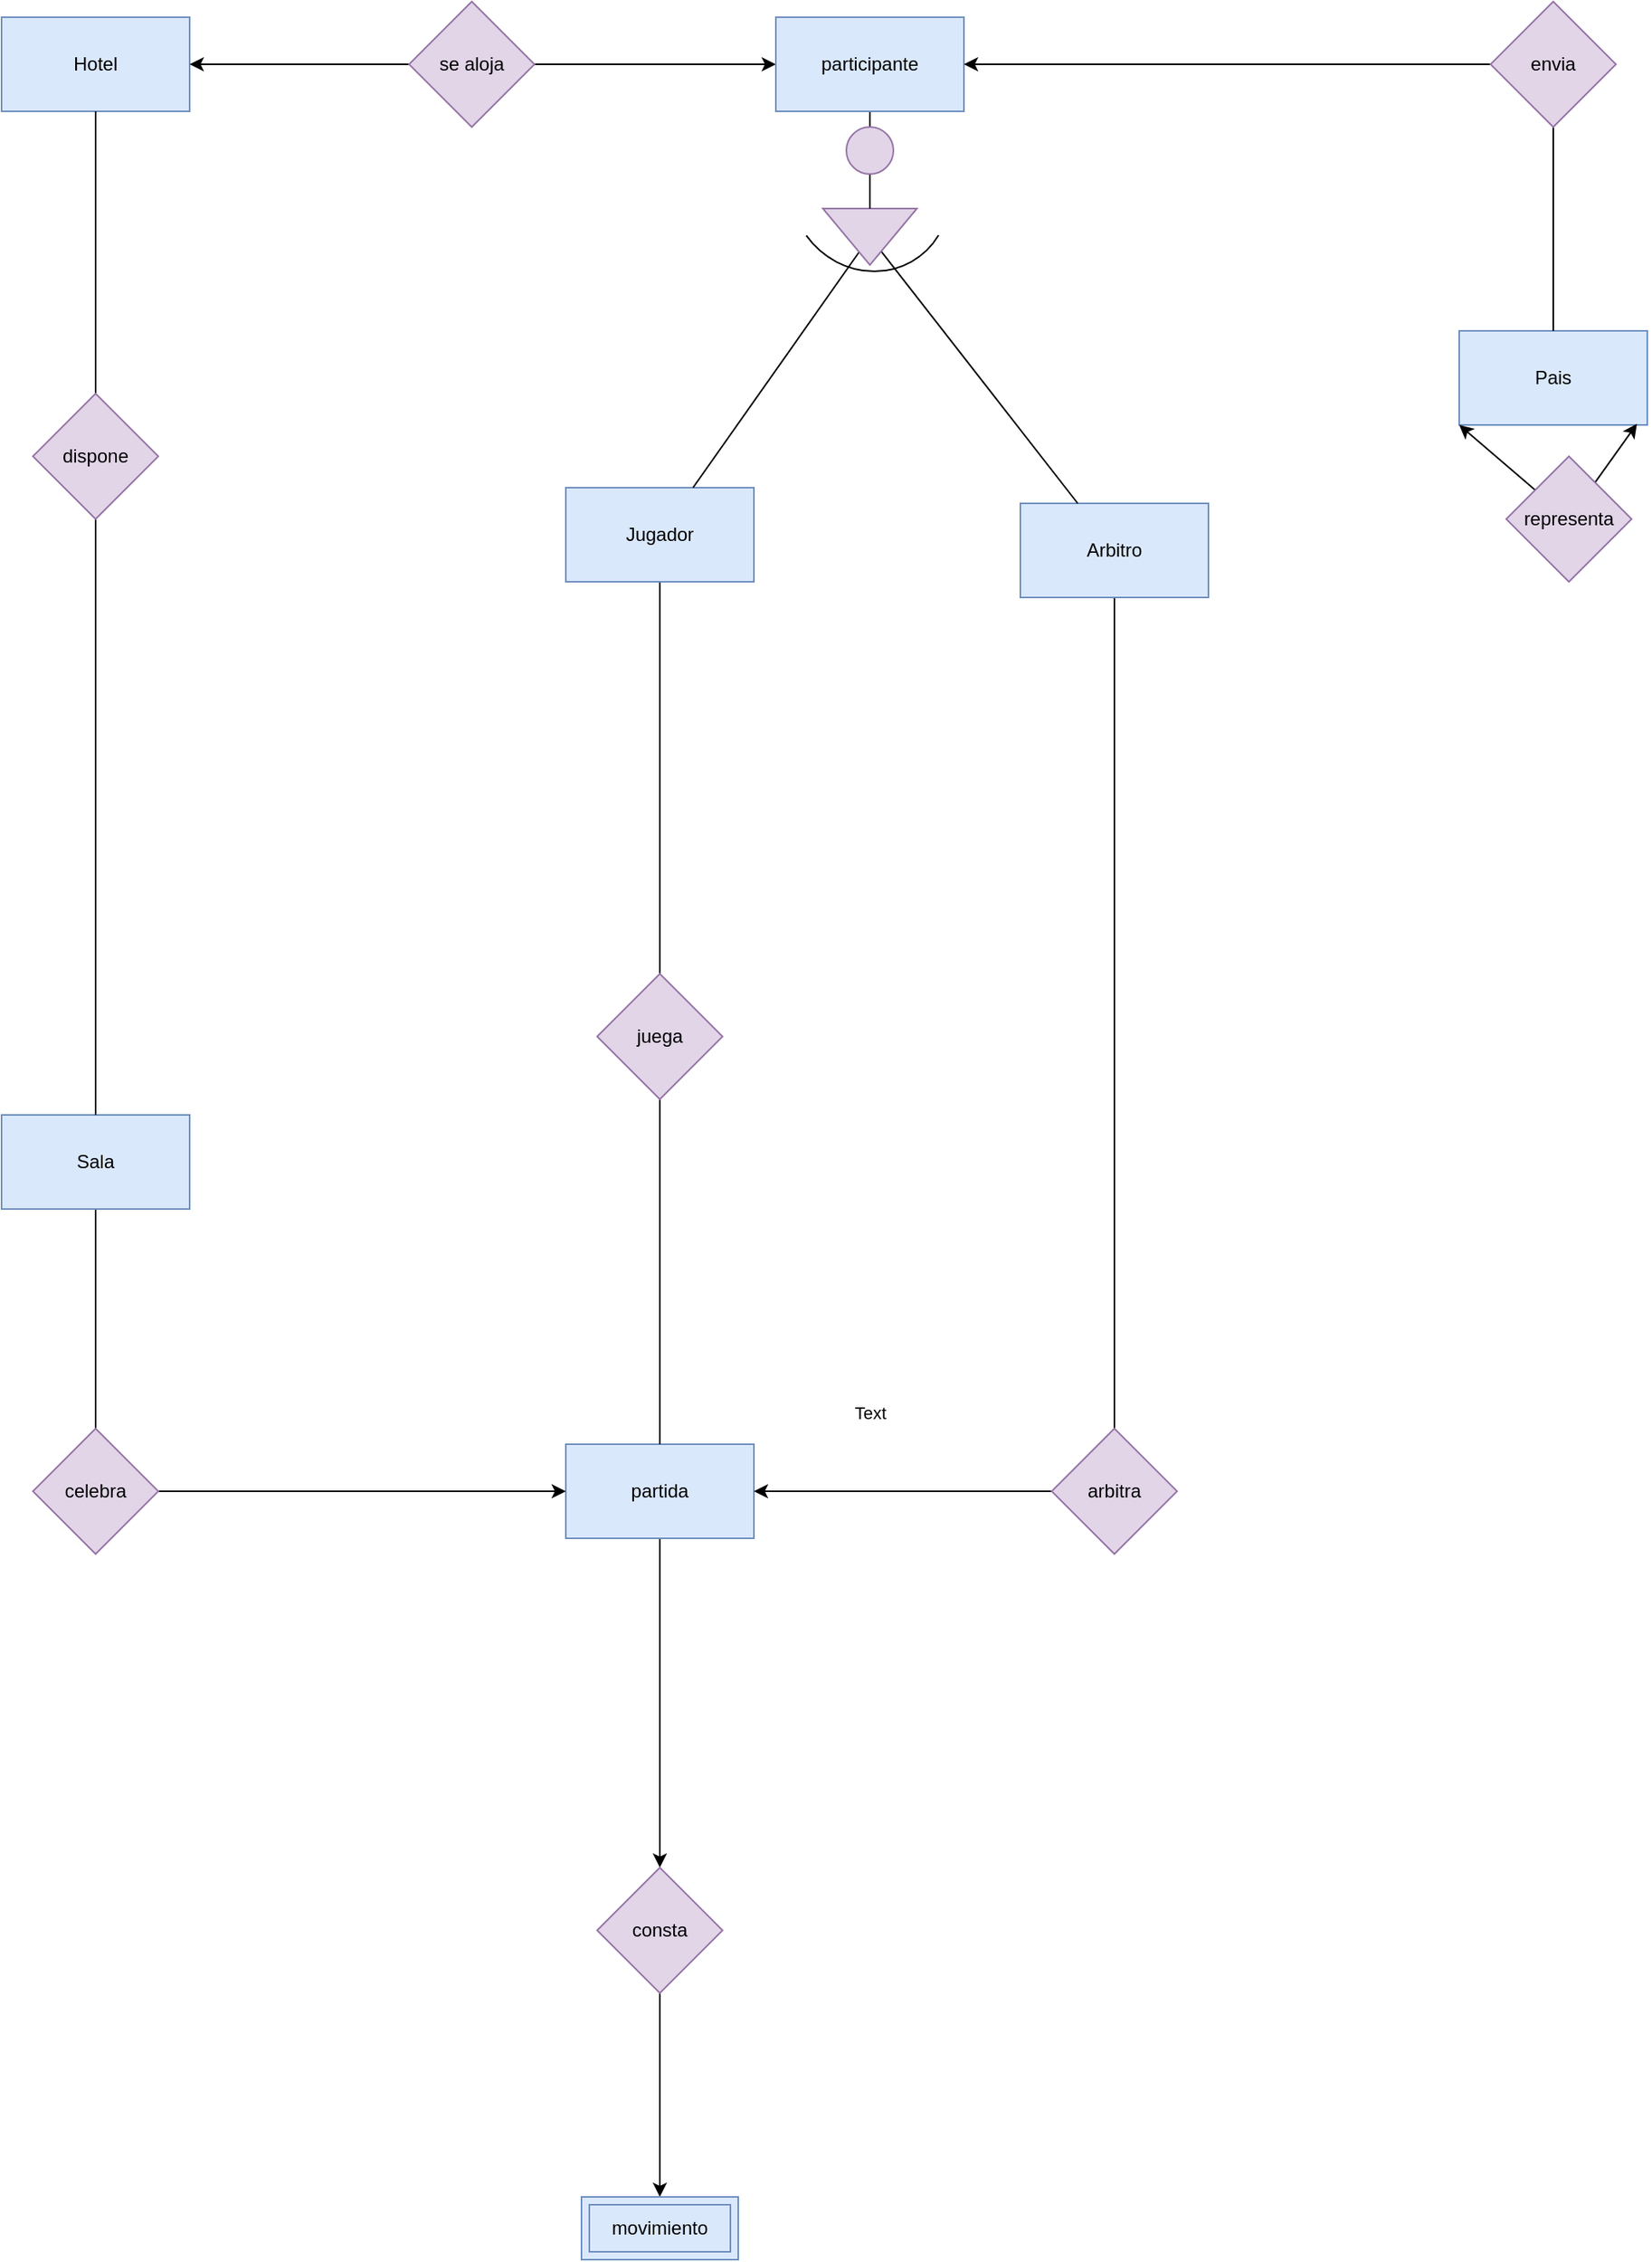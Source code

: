<mxfile version="22.0.4" type="github">
  <diagram name="Página-1" id="L7usoo-jQDJ8gfc6-Ze3">
    <mxGraphModel dx="1999" dy="1816" grid="1" gridSize="10" guides="1" tooltips="1" connect="1" arrows="1" fold="1" page="1" pageScale="1" pageWidth="827" pageHeight="1169" math="0" shadow="0">
      <root>
        <mxCell id="0" />
        <mxCell id="1" parent="0" />
        <mxCell id="6mJi9_nkyHlrTt3k_ZdW-28" style="edgeStyle=orthogonalEdgeStyle;rounded=0;orthogonalLoop=1;jettySize=auto;html=1;endArrow=none;endFill=0;" edge="1" parent="1" source="6mJi9_nkyHlrTt3k_ZdW-1" target="6mJi9_nkyHlrTt3k_ZdW-27">
          <mxGeometry relative="1" as="geometry" />
        </mxCell>
        <mxCell id="6mJi9_nkyHlrTt3k_ZdW-1" value="Arbitro" style="rounded=0;whiteSpace=wrap;html=1;fillColor=#dae8fc;strokeColor=#6c8ebf;" vertex="1" parent="1">
          <mxGeometry x="570" y="460" width="120" height="60" as="geometry" />
        </mxCell>
        <mxCell id="6mJi9_nkyHlrTt3k_ZdW-25" style="edgeStyle=orthogonalEdgeStyle;rounded=0;orthogonalLoop=1;jettySize=auto;html=1;endArrow=none;endFill=0;" edge="1" parent="1" source="6mJi9_nkyHlrTt3k_ZdW-2" target="6mJi9_nkyHlrTt3k_ZdW-24">
          <mxGeometry relative="1" as="geometry" />
        </mxCell>
        <mxCell id="6mJi9_nkyHlrTt3k_ZdW-2" value="Jugador" style="rounded=0;whiteSpace=wrap;html=1;fillColor=#dae8fc;strokeColor=#6c8ebf;" vertex="1" parent="1">
          <mxGeometry x="280" y="450" width="120" height="60" as="geometry" />
        </mxCell>
        <mxCell id="6mJi9_nkyHlrTt3k_ZdW-31" style="edgeStyle=orthogonalEdgeStyle;rounded=0;orthogonalLoop=1;jettySize=auto;html=1;endArrow=none;endFill=0;" edge="1" parent="1" source="6mJi9_nkyHlrTt3k_ZdW-3" target="6mJi9_nkyHlrTt3k_ZdW-30">
          <mxGeometry relative="1" as="geometry" />
        </mxCell>
        <mxCell id="6mJi9_nkyHlrTt3k_ZdW-3" value="Sala" style="rounded=0;whiteSpace=wrap;html=1;fillColor=#dae8fc;strokeColor=#6c8ebf;" vertex="1" parent="1">
          <mxGeometry x="-80" y="850" width="120" height="60" as="geometry" />
        </mxCell>
        <mxCell id="6mJi9_nkyHlrTt3k_ZdW-4" value="Hotel " style="rounded=0;whiteSpace=wrap;html=1;fillColor=#dae8fc;strokeColor=#6c8ebf;" vertex="1" parent="1">
          <mxGeometry x="-80" y="150" width="120" height="60" as="geometry" />
        </mxCell>
        <mxCell id="6mJi9_nkyHlrTt3k_ZdW-5" value="Pais" style="rounded=0;whiteSpace=wrap;html=1;fillColor=#dae8fc;strokeColor=#6c8ebf;" vertex="1" parent="1">
          <mxGeometry x="850" y="350" width="120" height="60" as="geometry" />
        </mxCell>
        <mxCell id="6mJi9_nkyHlrTt3k_ZdW-9" style="edgeStyle=orthogonalEdgeStyle;rounded=0;orthogonalLoop=1;jettySize=auto;html=1;endArrow=none;endFill=0;" edge="1" parent="1" source="6mJi9_nkyHlrTt3k_ZdW-6" target="6mJi9_nkyHlrTt3k_ZdW-8">
          <mxGeometry relative="1" as="geometry" />
        </mxCell>
        <mxCell id="6mJi9_nkyHlrTt3k_ZdW-19" style="edgeStyle=orthogonalEdgeStyle;rounded=0;orthogonalLoop=1;jettySize=auto;html=1;entryX=1;entryY=0.5;entryDx=0;entryDy=0;endArrow=none;endFill=0;startArrow=classic;startFill=1;" edge="1" parent="1" source="6mJi9_nkyHlrTt3k_ZdW-6" target="6mJi9_nkyHlrTt3k_ZdW-17">
          <mxGeometry relative="1" as="geometry" />
        </mxCell>
        <mxCell id="6mJi9_nkyHlrTt3k_ZdW-6" value="participante" style="rounded=0;whiteSpace=wrap;html=1;fillColor=#dae8fc;strokeColor=#6c8ebf;" vertex="1" parent="1">
          <mxGeometry x="414" y="150" width="120" height="60" as="geometry" />
        </mxCell>
        <mxCell id="6mJi9_nkyHlrTt3k_ZdW-12" style="rounded=0;orthogonalLoop=1;jettySize=auto;html=1;endArrow=none;endFill=0;" edge="1" parent="1" source="6mJi9_nkyHlrTt3k_ZdW-7" target="6mJi9_nkyHlrTt3k_ZdW-2">
          <mxGeometry relative="1" as="geometry" />
        </mxCell>
        <mxCell id="6mJi9_nkyHlrTt3k_ZdW-13" style="rounded=0;orthogonalLoop=1;jettySize=auto;html=1;endArrow=none;endFill=0;" edge="1" parent="1" source="6mJi9_nkyHlrTt3k_ZdW-7" target="6mJi9_nkyHlrTt3k_ZdW-1">
          <mxGeometry relative="1" as="geometry" />
        </mxCell>
        <mxCell id="6mJi9_nkyHlrTt3k_ZdW-7" value="" style="triangle;whiteSpace=wrap;html=1;rotation=90;fillColor=#e1d5e7;strokeColor=#9673a6;" vertex="1" parent="1">
          <mxGeometry x="456" y="260" width="36" height="60" as="geometry" />
        </mxCell>
        <mxCell id="6mJi9_nkyHlrTt3k_ZdW-10" style="edgeStyle=orthogonalEdgeStyle;rounded=0;orthogonalLoop=1;jettySize=auto;html=1;endArrow=none;endFill=0;" edge="1" parent="1" source="6mJi9_nkyHlrTt3k_ZdW-8" target="6mJi9_nkyHlrTt3k_ZdW-7">
          <mxGeometry relative="1" as="geometry" />
        </mxCell>
        <mxCell id="6mJi9_nkyHlrTt3k_ZdW-8" value="" style="ellipse;whiteSpace=wrap;html=1;aspect=fixed;fillColor=#e1d5e7;strokeColor=#9673a6;" vertex="1" parent="1">
          <mxGeometry x="459" y="220" width="30" height="30" as="geometry" />
        </mxCell>
        <mxCell id="6mJi9_nkyHlrTt3k_ZdW-11" value="" style="verticalLabelPosition=bottom;verticalAlign=top;html=1;shape=mxgraph.basic.arc;startAngle=0.687;endAngle=0.998;rotation=-125;" vertex="1" parent="1">
          <mxGeometry x="421" y="210.0" width="106" height="100" as="geometry" />
        </mxCell>
        <mxCell id="6mJi9_nkyHlrTt3k_ZdW-34" style="edgeStyle=orthogonalEdgeStyle;rounded=0;orthogonalLoop=1;jettySize=auto;html=1;" edge="1" parent="1" source="6mJi9_nkyHlrTt3k_ZdW-15" target="6mJi9_nkyHlrTt3k_ZdW-33">
          <mxGeometry relative="1" as="geometry" />
        </mxCell>
        <mxCell id="6mJi9_nkyHlrTt3k_ZdW-15" value="partida" style="rounded=0;whiteSpace=wrap;html=1;fillColor=#dae8fc;strokeColor=#6c8ebf;" vertex="1" parent="1">
          <mxGeometry x="280" y="1060" width="120" height="60" as="geometry" />
        </mxCell>
        <mxCell id="6mJi9_nkyHlrTt3k_ZdW-20" style="edgeStyle=orthogonalEdgeStyle;rounded=0;orthogonalLoop=1;jettySize=auto;html=1;endArrow=classic;endFill=1;startArrow=none;startFill=0;" edge="1" parent="1" source="6mJi9_nkyHlrTt3k_ZdW-17" target="6mJi9_nkyHlrTt3k_ZdW-4">
          <mxGeometry relative="1" as="geometry" />
        </mxCell>
        <mxCell id="6mJi9_nkyHlrTt3k_ZdW-17" value="se aloja" style="rhombus;whiteSpace=wrap;html=1;fillColor=#e1d5e7;strokeColor=#9673a6;" vertex="1" parent="1">
          <mxGeometry x="180" y="140" width="80" height="80" as="geometry" />
        </mxCell>
        <mxCell id="6mJi9_nkyHlrTt3k_ZdW-22" style="edgeStyle=orthogonalEdgeStyle;rounded=0;orthogonalLoop=1;jettySize=auto;html=1;entryX=0.5;entryY=1;entryDx=0;entryDy=0;endArrow=none;endFill=0;" edge="1" parent="1" source="6mJi9_nkyHlrTt3k_ZdW-21" target="6mJi9_nkyHlrTt3k_ZdW-4">
          <mxGeometry relative="1" as="geometry" />
        </mxCell>
        <mxCell id="6mJi9_nkyHlrTt3k_ZdW-23" style="edgeStyle=orthogonalEdgeStyle;rounded=0;orthogonalLoop=1;jettySize=auto;html=1;entryX=0.5;entryY=0;entryDx=0;entryDy=0;endArrow=none;endFill=0;" edge="1" parent="1" source="6mJi9_nkyHlrTt3k_ZdW-21" target="6mJi9_nkyHlrTt3k_ZdW-3">
          <mxGeometry relative="1" as="geometry" />
        </mxCell>
        <mxCell id="6mJi9_nkyHlrTt3k_ZdW-21" value="dispone" style="rhombus;whiteSpace=wrap;html=1;fillColor=#e1d5e7;strokeColor=#9673a6;" vertex="1" parent="1">
          <mxGeometry x="-60" y="390" width="80" height="80" as="geometry" />
        </mxCell>
        <mxCell id="6mJi9_nkyHlrTt3k_ZdW-26" style="edgeStyle=orthogonalEdgeStyle;rounded=0;orthogonalLoop=1;jettySize=auto;html=1;endArrow=none;endFill=0;" edge="1" parent="1" source="6mJi9_nkyHlrTt3k_ZdW-24" target="6mJi9_nkyHlrTt3k_ZdW-15">
          <mxGeometry relative="1" as="geometry">
            <mxPoint x="330" y="950" as="targetPoint" />
          </mxGeometry>
        </mxCell>
        <mxCell id="6mJi9_nkyHlrTt3k_ZdW-24" value="juega" style="rhombus;whiteSpace=wrap;html=1;fillColor=#e1d5e7;strokeColor=#9673a6;" vertex="1" parent="1">
          <mxGeometry x="300" y="760" width="80" height="80" as="geometry" />
        </mxCell>
        <mxCell id="6mJi9_nkyHlrTt3k_ZdW-29" style="edgeStyle=orthogonalEdgeStyle;rounded=0;orthogonalLoop=1;jettySize=auto;html=1;entryX=1;entryY=0.5;entryDx=0;entryDy=0;endArrow=classic;endFill=1;startArrow=none;startFill=0;" edge="1" parent="1" source="6mJi9_nkyHlrTt3k_ZdW-27" target="6mJi9_nkyHlrTt3k_ZdW-15">
          <mxGeometry relative="1" as="geometry" />
        </mxCell>
        <mxCell id="6mJi9_nkyHlrTt3k_ZdW-37" value="Text" style="edgeLabel;html=1;align=center;verticalAlign=middle;resizable=0;points=[];" vertex="1" connectable="0" parent="6mJi9_nkyHlrTt3k_ZdW-29">
          <mxGeometry x="0.191" y="-2" relative="1" as="geometry">
            <mxPoint x="-3" y="-48" as="offset" />
          </mxGeometry>
        </mxCell>
        <mxCell id="6mJi9_nkyHlrTt3k_ZdW-27" value="arbitra" style="rhombus;whiteSpace=wrap;html=1;fillColor=#e1d5e7;strokeColor=#9673a6;" vertex="1" parent="1">
          <mxGeometry x="590" y="1050" width="80" height="80" as="geometry" />
        </mxCell>
        <mxCell id="6mJi9_nkyHlrTt3k_ZdW-32" style="edgeStyle=orthogonalEdgeStyle;rounded=0;orthogonalLoop=1;jettySize=auto;html=1;entryX=0;entryY=0.5;entryDx=0;entryDy=0;endArrow=classic;endFill=1;startArrow=none;startFill=0;" edge="1" parent="1" source="6mJi9_nkyHlrTt3k_ZdW-30" target="6mJi9_nkyHlrTt3k_ZdW-15">
          <mxGeometry relative="1" as="geometry">
            <mxPoint x="270" y="1090" as="targetPoint" />
          </mxGeometry>
        </mxCell>
        <mxCell id="6mJi9_nkyHlrTt3k_ZdW-30" value="celebra" style="rhombus;whiteSpace=wrap;html=1;fillColor=#e1d5e7;strokeColor=#9673a6;" vertex="1" parent="1">
          <mxGeometry x="-60" y="1050" width="80" height="80" as="geometry" />
        </mxCell>
        <mxCell id="6mJi9_nkyHlrTt3k_ZdW-36" style="edgeStyle=orthogonalEdgeStyle;rounded=0;orthogonalLoop=1;jettySize=auto;html=1;" edge="1" parent="1" source="6mJi9_nkyHlrTt3k_ZdW-33" target="6mJi9_nkyHlrTt3k_ZdW-35">
          <mxGeometry relative="1" as="geometry" />
        </mxCell>
        <mxCell id="6mJi9_nkyHlrTt3k_ZdW-33" value="consta" style="rhombus;whiteSpace=wrap;html=1;fillColor=#e1d5e7;strokeColor=#9673a6;" vertex="1" parent="1">
          <mxGeometry x="300" y="1330" width="80" height="80" as="geometry" />
        </mxCell>
        <mxCell id="6mJi9_nkyHlrTt3k_ZdW-35" value="movimiento" style="shape=ext;margin=3;double=1;whiteSpace=wrap;html=1;align=center;fillColor=#dae8fc;strokeColor=#6c8ebf;" vertex="1" parent="1">
          <mxGeometry x="290" y="1540" width="100" height="40" as="geometry" />
        </mxCell>
        <mxCell id="6mJi9_nkyHlrTt3k_ZdW-39" style="edgeStyle=orthogonalEdgeStyle;rounded=0;orthogonalLoop=1;jettySize=auto;html=1;" edge="1" parent="1" source="6mJi9_nkyHlrTt3k_ZdW-38" target="6mJi9_nkyHlrTt3k_ZdW-6">
          <mxGeometry relative="1" as="geometry" />
        </mxCell>
        <mxCell id="6mJi9_nkyHlrTt3k_ZdW-40" style="edgeStyle=orthogonalEdgeStyle;rounded=0;orthogonalLoop=1;jettySize=auto;html=1;endArrow=none;endFill=0;" edge="1" parent="1" source="6mJi9_nkyHlrTt3k_ZdW-38" target="6mJi9_nkyHlrTt3k_ZdW-5">
          <mxGeometry relative="1" as="geometry" />
        </mxCell>
        <mxCell id="6mJi9_nkyHlrTt3k_ZdW-38" value="envia" style="rhombus;whiteSpace=wrap;html=1;fillColor=#e1d5e7;strokeColor=#9673a6;" vertex="1" parent="1">
          <mxGeometry x="870" y="140" width="80" height="80" as="geometry" />
        </mxCell>
        <mxCell id="6mJi9_nkyHlrTt3k_ZdW-42" style="rounded=0;orthogonalLoop=1;jettySize=auto;html=1;entryX=0.945;entryY=0.988;entryDx=0;entryDy=0;entryPerimeter=0;" edge="1" parent="1" source="6mJi9_nkyHlrTt3k_ZdW-41" target="6mJi9_nkyHlrTt3k_ZdW-5">
          <mxGeometry relative="1" as="geometry" />
        </mxCell>
        <mxCell id="6mJi9_nkyHlrTt3k_ZdW-44" style="rounded=0;orthogonalLoop=1;jettySize=auto;html=1;entryX=0;entryY=1;entryDx=0;entryDy=0;" edge="1" parent="1" source="6mJi9_nkyHlrTt3k_ZdW-41" target="6mJi9_nkyHlrTt3k_ZdW-5">
          <mxGeometry relative="1" as="geometry">
            <mxPoint x="830" y="390" as="targetPoint" />
          </mxGeometry>
        </mxCell>
        <mxCell id="6mJi9_nkyHlrTt3k_ZdW-41" value="representa" style="rhombus;whiteSpace=wrap;html=1;fillColor=#e1d5e7;strokeColor=#9673a6;" vertex="1" parent="1">
          <mxGeometry x="880" y="430" width="80" height="80" as="geometry" />
        </mxCell>
      </root>
    </mxGraphModel>
  </diagram>
</mxfile>
